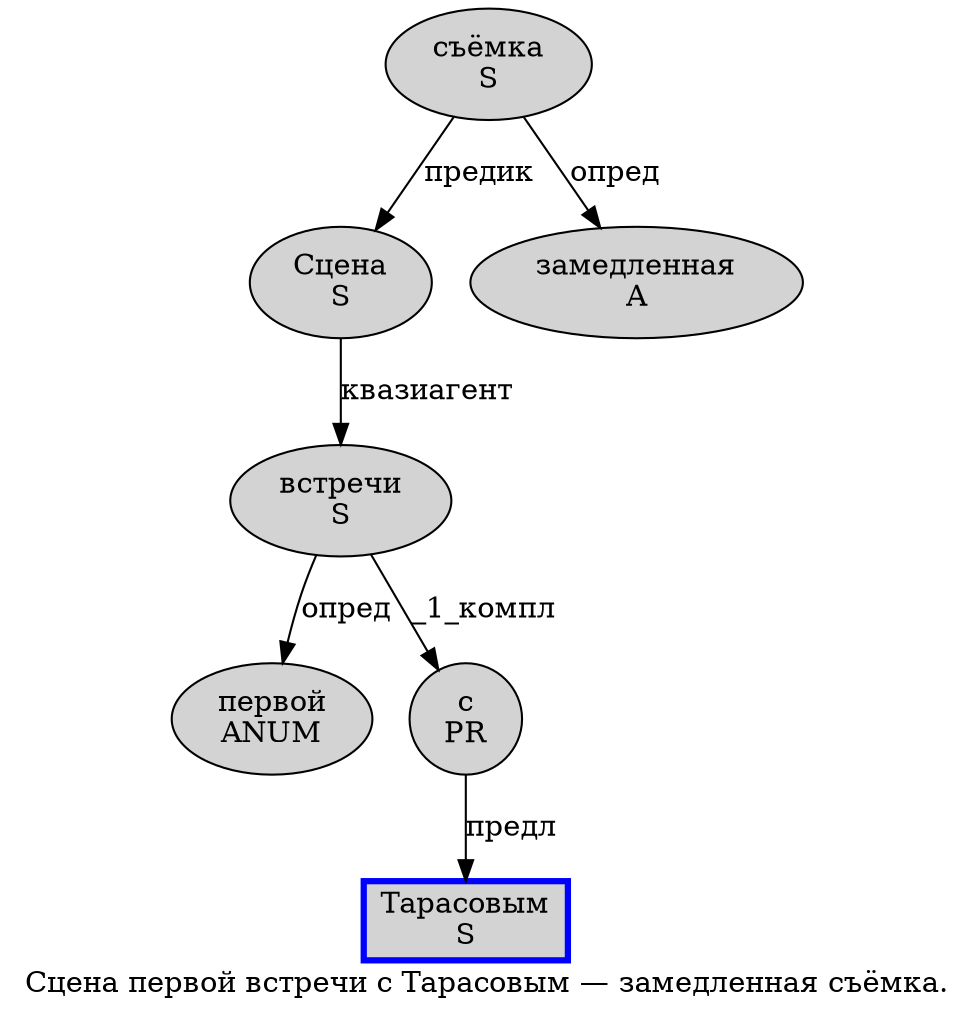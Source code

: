 digraph SENTENCE_3241 {
	graph [label="Сцена первой встречи с Тарасовым — замедленная съёмка."]
	node [style=filled]
		0 [label="Сцена
S" color="" fillcolor=lightgray penwidth=1 shape=ellipse]
		1 [label="первой
ANUM" color="" fillcolor=lightgray penwidth=1 shape=ellipse]
		2 [label="встречи
S" color="" fillcolor=lightgray penwidth=1 shape=ellipse]
		3 [label="с
PR" color="" fillcolor=lightgray penwidth=1 shape=ellipse]
		4 [label="Тарасовым
S" color=blue fillcolor=lightgray penwidth=3 shape=box]
		6 [label="замедленная
A" color="" fillcolor=lightgray penwidth=1 shape=ellipse]
		7 [label="съёмка
S" color="" fillcolor=lightgray penwidth=1 shape=ellipse]
			3 -> 4 [label="предл"]
			0 -> 2 [label="квазиагент"]
			2 -> 1 [label="опред"]
			2 -> 3 [label="_1_компл"]
			7 -> 0 [label="предик"]
			7 -> 6 [label="опред"]
}